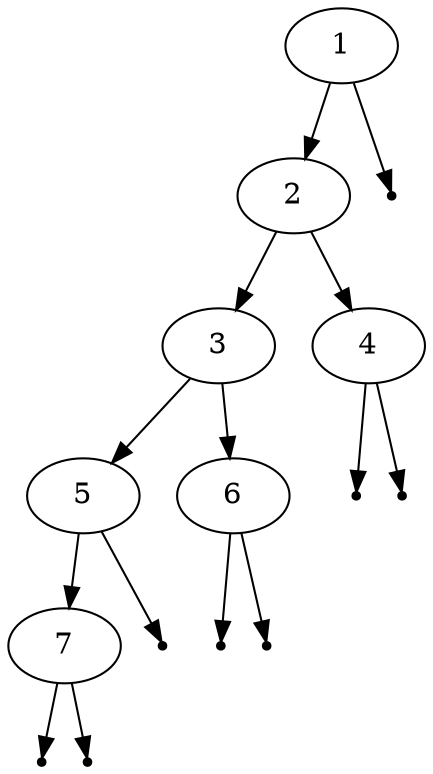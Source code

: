 digraph G {
1->2;
2->3;
3->5;
5->7;
null8 [shape=point];
7->null8;
null9 [shape=point];
7->null9;
null10 [shape=point];
5->null10;
3->6;
null11 [shape=point];
6->null11;
null12 [shape=point];
6->null12;
2->4;
null13 [shape=point];
4->null13;
null14 [shape=point];
4->null14;
null15 [shape=point];
1->null15;
}
